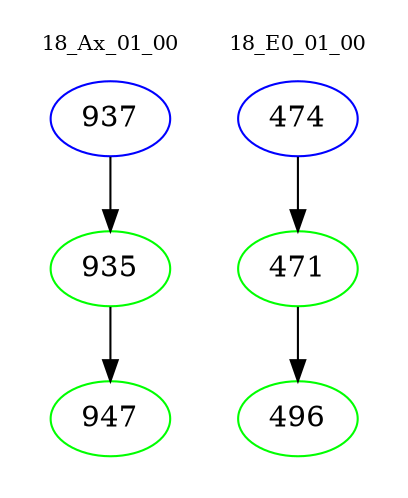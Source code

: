 digraph{
subgraph cluster_0 {
color = white
label = "18_Ax_01_00";
fontsize=10;
T0_937 [label="937", color="blue"]
T0_937 -> T0_935 [color="black"]
T0_935 [label="935", color="green"]
T0_935 -> T0_947 [color="black"]
T0_947 [label="947", color="green"]
}
subgraph cluster_1 {
color = white
label = "18_E0_01_00";
fontsize=10;
T1_474 [label="474", color="blue"]
T1_474 -> T1_471 [color="black"]
T1_471 [label="471", color="green"]
T1_471 -> T1_496 [color="black"]
T1_496 [label="496", color="green"]
}
}
